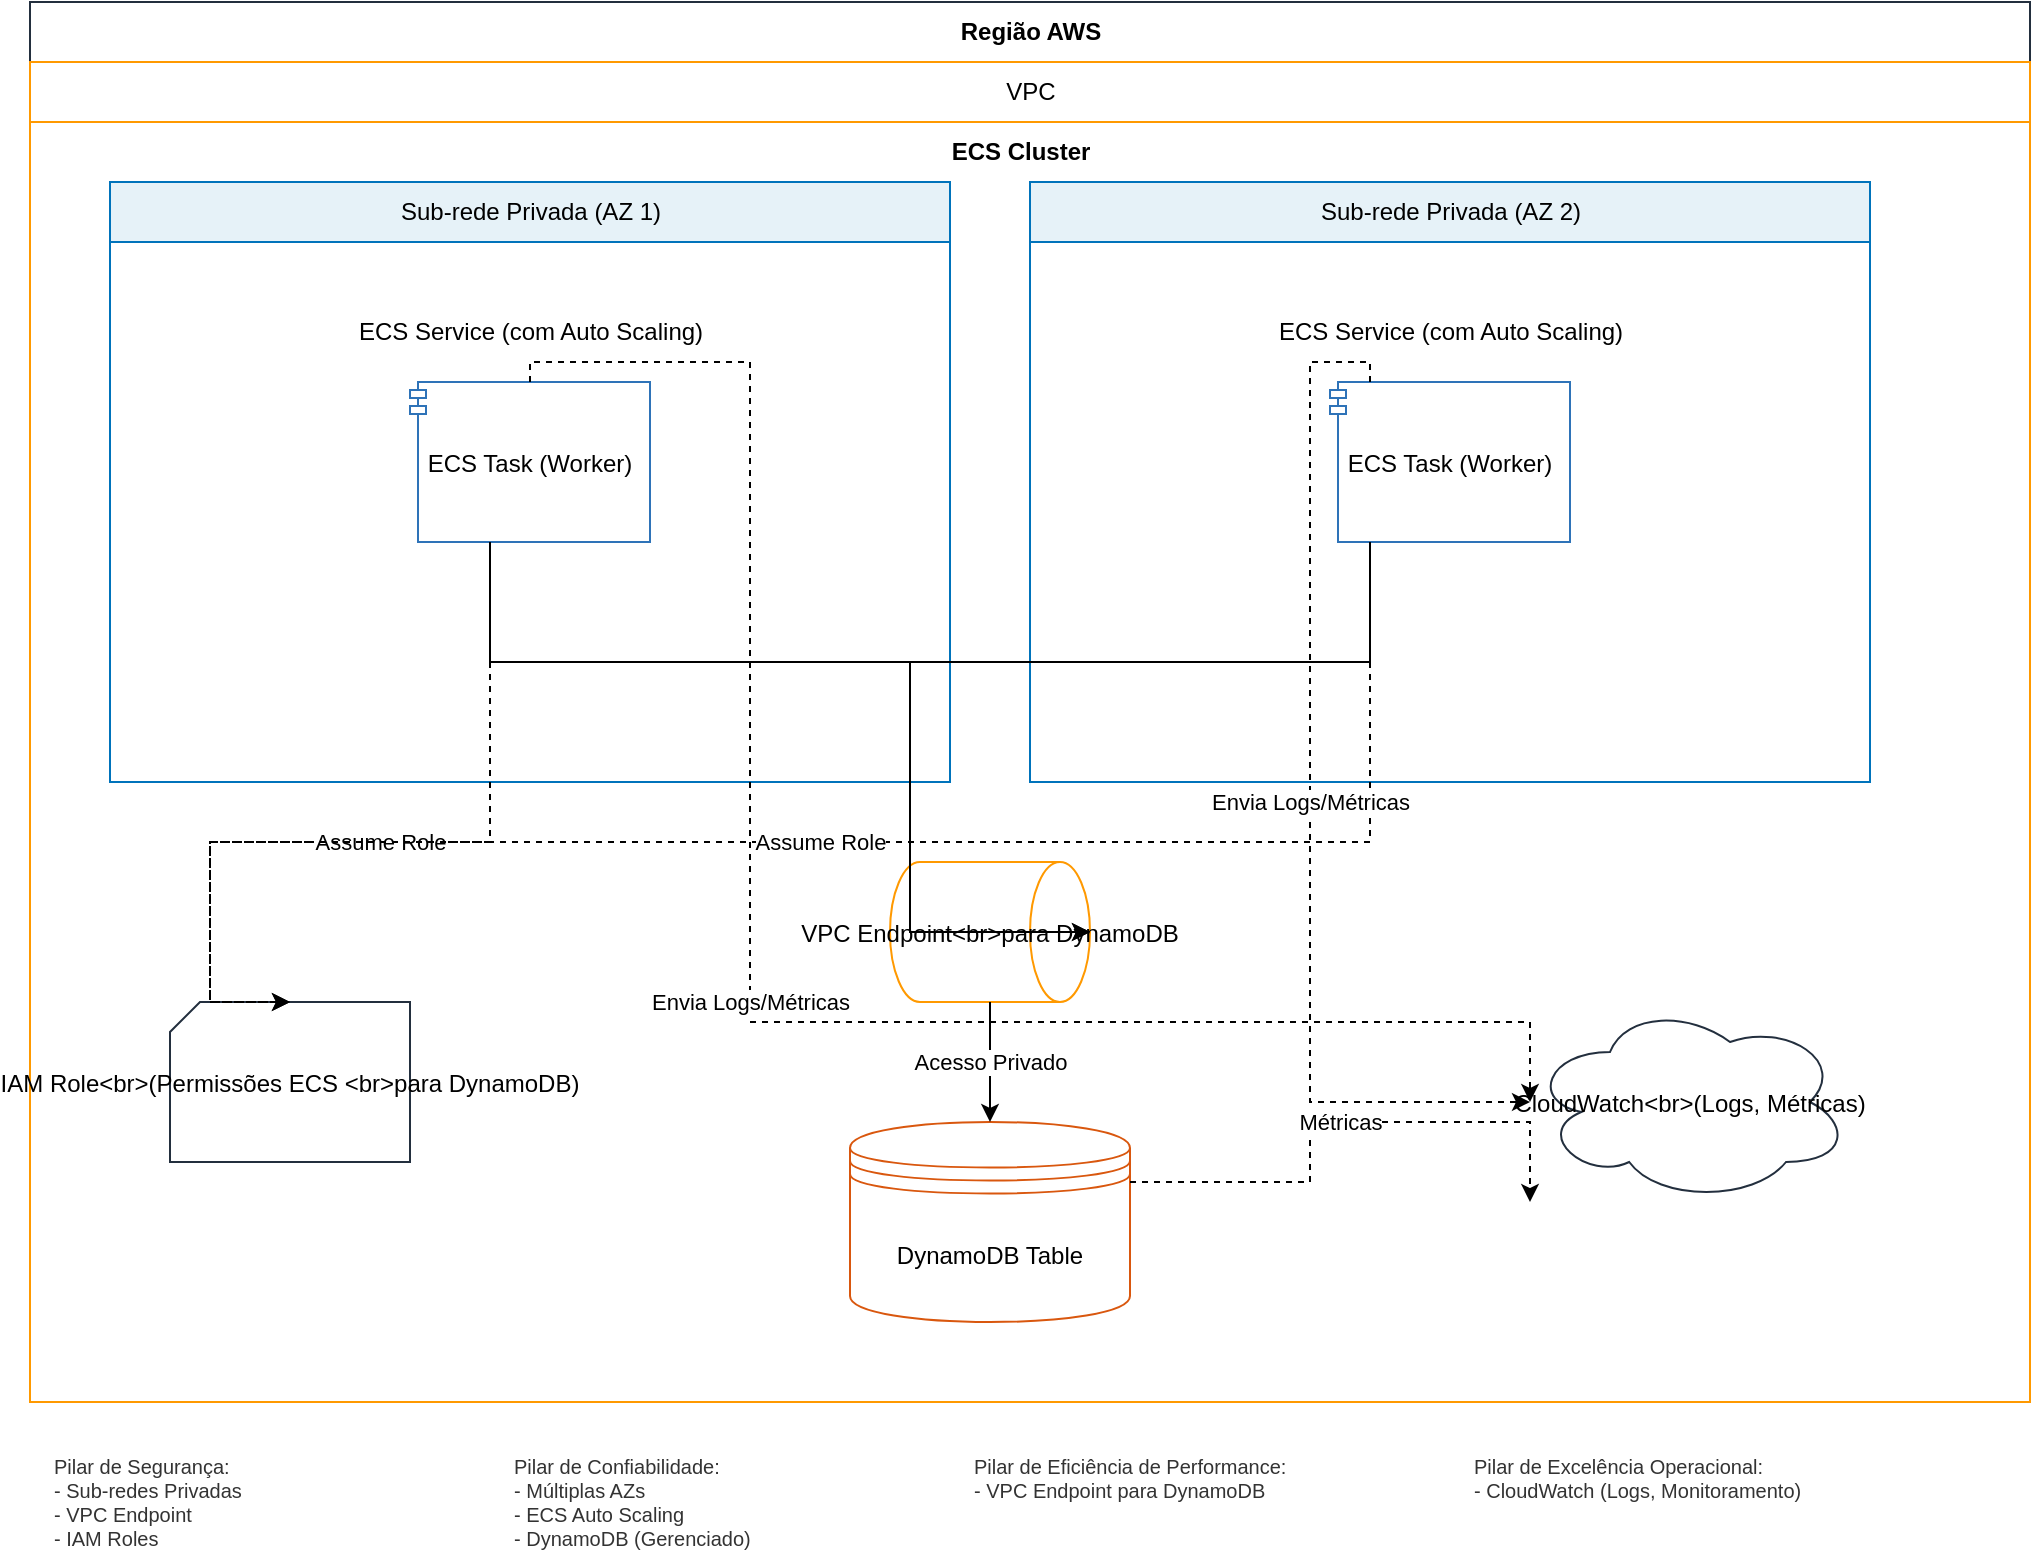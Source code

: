 <mxfile version="27.0.3">
  <diagram id="lhIPcpT-WUZlk-XbNvLf" name="Página-1">
    <mxGraphModel dx="1042" dy="562" grid="0" gridSize="10" guides="1" tooltips="1" connect="1" arrows="1" fold="1" page="0" pageScale="1" pageWidth="1169" pageHeight="827" background="#ffffff" math="0" shadow="0">
      <root>
        <mxCell id="0" />
        <mxCell id="1" parent="0" />
        <mxCell id="aws-region" value="Região AWS" style="swimlane;fontStyle=1;childLayout=stackLayout;horizontal=1;startSize=30;horizontalStack=0;resizeParent=1;resizeParentMax=0;resizeLast=0;collapsible=1;marginBottom=0;html=1;strokeColor=#232F3E;fillColor=#FFFFFF;" parent="1" vertex="1">
          <mxGeometry x="40" y="40" width="1000" height="700" as="geometry">
            <mxRectangle x="40" y="40" width="180" height="30" as="alternateBounds" />
          </mxGeometry>
        </mxCell>
        <mxCell id="vpc" value="VPC" style="swimlane;fontStyle=0;startSize=30;collapsible=0;html=1;strokeColor=#FF9900;fillColor=#FFFFFF;" parent="aws-region" vertex="1">
          <mxGeometry y="30" width="1000" height="670" as="geometry" />
        </mxCell>
        <mxCell id="private-subnet-az1" value="Sub-rede Privada (AZ 1)" style="swimlane;fontStyle=0;startSize=30;collapsible=0;html=1;strokeColor=#0073BB;fillColor=#E6F2F8;" parent="vpc" vertex="1">
          <mxGeometry x="40" y="60" width="420" height="300" as="geometry" />
        </mxCell>
        <mxCell id="ecs-task-1" value="ECS Task (Worker)" style="shape=module;jettyWidth=8;jettyHeight=4;strokeColor=#2E73B8;fillColor=#FFFFFF;fontColor=#000000;" parent="private-subnet-az1" vertex="1">
          <mxGeometry x="150" y="100" width="120" height="80" as="geometry" />
        </mxCell>
        <mxCell id="ecs-service-label-1" value="ECS Service (com Auto Scaling)" style="text;html=1;align=center;verticalAlign=middle;resizable=0;points=[];autosize=1;strokeColor=none;fillColor=none;" parent="private-subnet-az1" vertex="1">
          <mxGeometry x="110" y="60" width="200" height="30" as="geometry" />
        </mxCell>
        <mxCell id="private-subnet-az2" value="Sub-rede Privada (AZ 2)" style="swimlane;fontStyle=0;startSize=30;collapsible=0;html=1;strokeColor=#0073BB;fillColor=#E6F2F8;" parent="vpc" vertex="1">
          <mxGeometry x="500" y="60" width="420" height="300" as="geometry" />
        </mxCell>
        <mxCell id="ecs-task-2" value="ECS Task (Worker)" style="shape=module;jettyWidth=8;jettyHeight=4;strokeColor=#2E73B8;fillColor=#FFFFFF;fontColor=#000000;" parent="private-subnet-az2" vertex="1">
          <mxGeometry x="150" y="100" width="120" height="80" as="geometry" />
        </mxCell>
        <mxCell id="ecs-service-label-2" value="ECS Service (com Auto Scaling)" style="text;html=1;align=center;verticalAlign=middle;resizable=0;points=[];autosize=1;strokeColor=none;fillColor=none;" parent="private-subnet-az2" vertex="1">
          <mxGeometry x="110" y="60" width="200" height="30" as="geometry" />
        </mxCell>
        <mxCell id="ecs-cluster-label" value="ECS Cluster" style="text;html=1;align=center;verticalAlign=middle;resizable=0;points=[];autosize=1;strokeColor=none;fillColor=none;fontStyle=1" parent="vpc" vertex="1">
          <mxGeometry x="450" y="30" width="90" height="30" as="geometry" />
        </mxCell>
        <mxCell id="dynamodb" value="DynamoDB Table" style="shape=datastore;strokeColor=#D9570E;fillColor=#FFFFFF;fontColor=#000000;" parent="vpc" vertex="1">
          <mxGeometry x="410" y="530" width="140" height="100" as="geometry" />
        </mxCell>
        <mxCell id="vpc-endpoint" value="VPC Endpoint&lt;br&gt;para DynamoDB" style="shape=cylinder3;size=15;direction=south;strokeColor=#FF9900;fillColor=#FFFFFF;fontColor=#000000;" parent="vpc" vertex="1">
          <mxGeometry x="430" y="400" width="100" height="70" as="geometry" />
        </mxCell>
        <mxCell id="iam-role" value="IAM Role&lt;br&gt;(Permissões ECS &lt;br&gt;para DynamoDB)" style="shape=card;size=15;strokeColor=#232F3E;fillColor=#FFFFFF;fontColor=#000000;" parent="aws-region" vertex="1">
          <mxGeometry x="70" y="500" width="120" height="80" as="geometry" />
        </mxCell>
        <mxCell id="cloudwatch" value="CloudWatch&lt;br&gt;(Logs, Métricas)" style="shape=cloud;strokeColor=#232F3E;fillColor=#FFFFFF;fontColor=#000000;" parent="aws-region" vertex="1">
          <mxGeometry x="750" y="500" width="160" height="100" as="geometry" />
        </mxCell>
        <mxCell id="arrow-ecs1-vpce" value="" style="edgeStyle=orthogonalEdgeStyle;rounded=0;orthogonalLoop=1;jettySize=auto;html=1;entryX=0.5;entryY=0;entryDx=0;entryDy=0;" parent="1" source="ecs-task-1" target="vpc-endpoint" edge="1">
          <mxGeometry relative="1" as="geometry">
            <mxPoint x="290" y="330" as="targetPoint" />
            <Array as="points">
              <mxPoint x="270" y="370" />
              <mxPoint x="480" y="370" />
            </Array>
          </mxGeometry>
        </mxCell>
        <mxCell id="arrow-ecs2-vpce" value="" style="edgeStyle=orthogonalEdgeStyle;rounded=0;orthogonalLoop=1;jettySize=auto;html=1;entryX=0.5;entryY=0;entryDx=0;entryDy=0;" parent="1" source="ecs-task-2" target="vpc-endpoint" edge="1">
          <mxGeometry relative="1" as="geometry">
            <mxPoint x="730" y="330" as="targetPoint" />
            <Array as="points">
              <mxPoint x="710" y="370" />
              <mxPoint x="480" y="370" />
            </Array>
          </mxGeometry>
        </mxCell>
        <mxCell id="arrow-vpce-dynamodb" value="Acesso Privado" style="edgeStyle=orthogonalEdgeStyle;rounded=0;orthogonalLoop=1;jettySize=auto;html=1;entryX=0.5;entryY=0;entryDx=0;entryDy=0;endArrow=classic;endFill=1;" parent="1" source="vpc-endpoint" target="dynamodb" edge="1">
          <mxGeometry relative="1" as="geometry" />
        </mxCell>
        <mxCell id="arrow-ecs1-iam" value="Assume Role" style="edgeStyle=orthogonalEdgeStyle;rounded=0;orthogonalLoop=1;jettySize=auto;html=1;dashed=1;endArrow=classic;endFill=1;entryX=0.5;entryY=0;entryDx=0;entryDy=0;" parent="1" source="ecs-task-1" target="iam-role" edge="1">
          <mxGeometry relative="1" as="geometry">
            <mxPoint x="270" y="300" as="sourcePoint" />
            <mxPoint x="130" y="490" as="targetPoint" />
            <Array as="points">
              <mxPoint x="270" y="460" />
              <mxPoint x="130" y="460" />
            </Array>
          </mxGeometry>
        </mxCell>
        <mxCell id="arrow-ecs2-iam" value="Assume Role" style="edgeStyle=orthogonalEdgeStyle;rounded=0;orthogonalLoop=1;jettySize=auto;html=1;dashed=1;endArrow=classic;endFill=1;entryX=0.5;entryY=0;entryDx=0;entryDy=0;" parent="1" source="ecs-task-2" target="iam-role" edge="1">
          <mxGeometry relative="1" as="geometry">
            <mxPoint x="710" y="300" as="sourcePoint" />
            <mxPoint x="130" y="490" as="targetPoint" />
            <Array as="points">
              <mxPoint x="710" y="460" />
              <mxPoint x="130" y="460" />
            </Array>
          </mxGeometry>
        </mxCell>
        <mxCell id="arrow-ecs1-cw" value="Envia Logs/Métricas" style="edgeStyle=orthogonalEdgeStyle;rounded=0;orthogonalLoop=1;jettySize=auto;html=1;dashed=1;endArrow=classic;endFill=1;entryX=0;entryY=0.5;entryDx=0;entryDy=0;" parent="1" source="ecs-task-1" target="cloudwatch" edge="1">
          <mxGeometry relative="1" as="geometry">
            <mxPoint x="330" y="240" as="sourcePoint" />
            <Array as="points">
              <mxPoint x="400" y="220" />
              <mxPoint x="400" y="550" />
            </Array>
          </mxGeometry>
        </mxCell>
        <mxCell id="arrow-ecs2-cw" value="Envia Logs/Métricas" style="edgeStyle=orthogonalEdgeStyle;rounded=0;orthogonalLoop=1;jettySize=auto;html=1;dashed=1;endArrow=classic;endFill=1;entryX=0;entryY=0.5;entryDx=0;entryDy=0;" parent="1" source="ecs-task-2" target="cloudwatch" edge="1">
          <mxGeometry relative="1" as="geometry">
            <mxPoint x="770" y="240" as="sourcePoint" />
            <Array as="points">
              <mxPoint x="710" y="220" />
              <mxPoint x="680" y="550" />
            </Array>
          </mxGeometry>
        </mxCell>
        <mxCell id="arrow-dynamodb-cw" value="Métricas" style="edgeStyle=orthogonalEdgeStyle;rounded=0;orthogonalLoop=1;jettySize=auto;html=1;dashed=1;endArrow=classic;endFill=1;entryX=0;entryY=1;entryDx=0;entryDy=0;" parent="1" source="dynamodb" target="cloudwatch" edge="1">
          <mxGeometry relative="1" as="geometry">
            <mxPoint x="620" y="630" as="sourcePoint" />
            <Array as="points">
              <mxPoint x="680" y="630" />
              <mxPoint x="680" y="600" />
            </Array>
          </mxGeometry>
        </mxCell>
        <mxCell id="waf-security" value="Pilar de Segurança:&lt;br&gt;- Sub-redes Privadas&lt;br&gt;- VPC Endpoint&lt;br&gt;- IAM Roles" style="text;html=1;strokeColor=none;fillColor=none;align=left;verticalAlign=top;whiteSpace=wrap;rounded=0;fontSize=10;fontColor=#333333;" parent="1" vertex="1">
          <mxGeometry x="50" y="760" width="200" height="60" as="geometry" />
        </mxCell>
        <mxCell id="waf-reliability" value="Pilar de Confiabilidade:&lt;br&gt;- Múltiplas AZs&lt;br&gt;- ECS Auto Scaling&lt;br&gt;- DynamoDB (Gerenciado)" style="text;html=1;strokeColor=none;fillColor=none;align=left;verticalAlign=top;whiteSpace=wrap;rounded=0;fontSize=10;fontColor=#333333;" parent="1" vertex="1">
          <mxGeometry x="280" y="760" width="200" height="60" as="geometry" />
        </mxCell>
        <mxCell id="waf-performance" value="Pilar de Eficiência de Performance:&lt;br&gt;- VPC Endpoint para DynamoDB" style="text;html=1;strokeColor=none;fillColor=none;align=left;verticalAlign=top;whiteSpace=wrap;rounded=0;fontSize=10;fontColor=#333333;" parent="1" vertex="1">
          <mxGeometry x="510" y="760" width="220" height="40" as="geometry" />
        </mxCell>
        <mxCell id="waf-operational" value="Pilar de Excelência Operacional:&lt;br&gt;- CloudWatch (Logs, Monitoramento)" style="text;html=1;strokeColor=none;fillColor=none;align=left;verticalAlign=top;whiteSpace=wrap;rounded=0;fontSize=10;fontColor=#333333;" parent="1" vertex="1">
          <mxGeometry x="760" y="760" width="230" height="40" as="geometry" />
        </mxCell>
      </root>
    </mxGraphModel>
  </diagram>
</mxfile>
